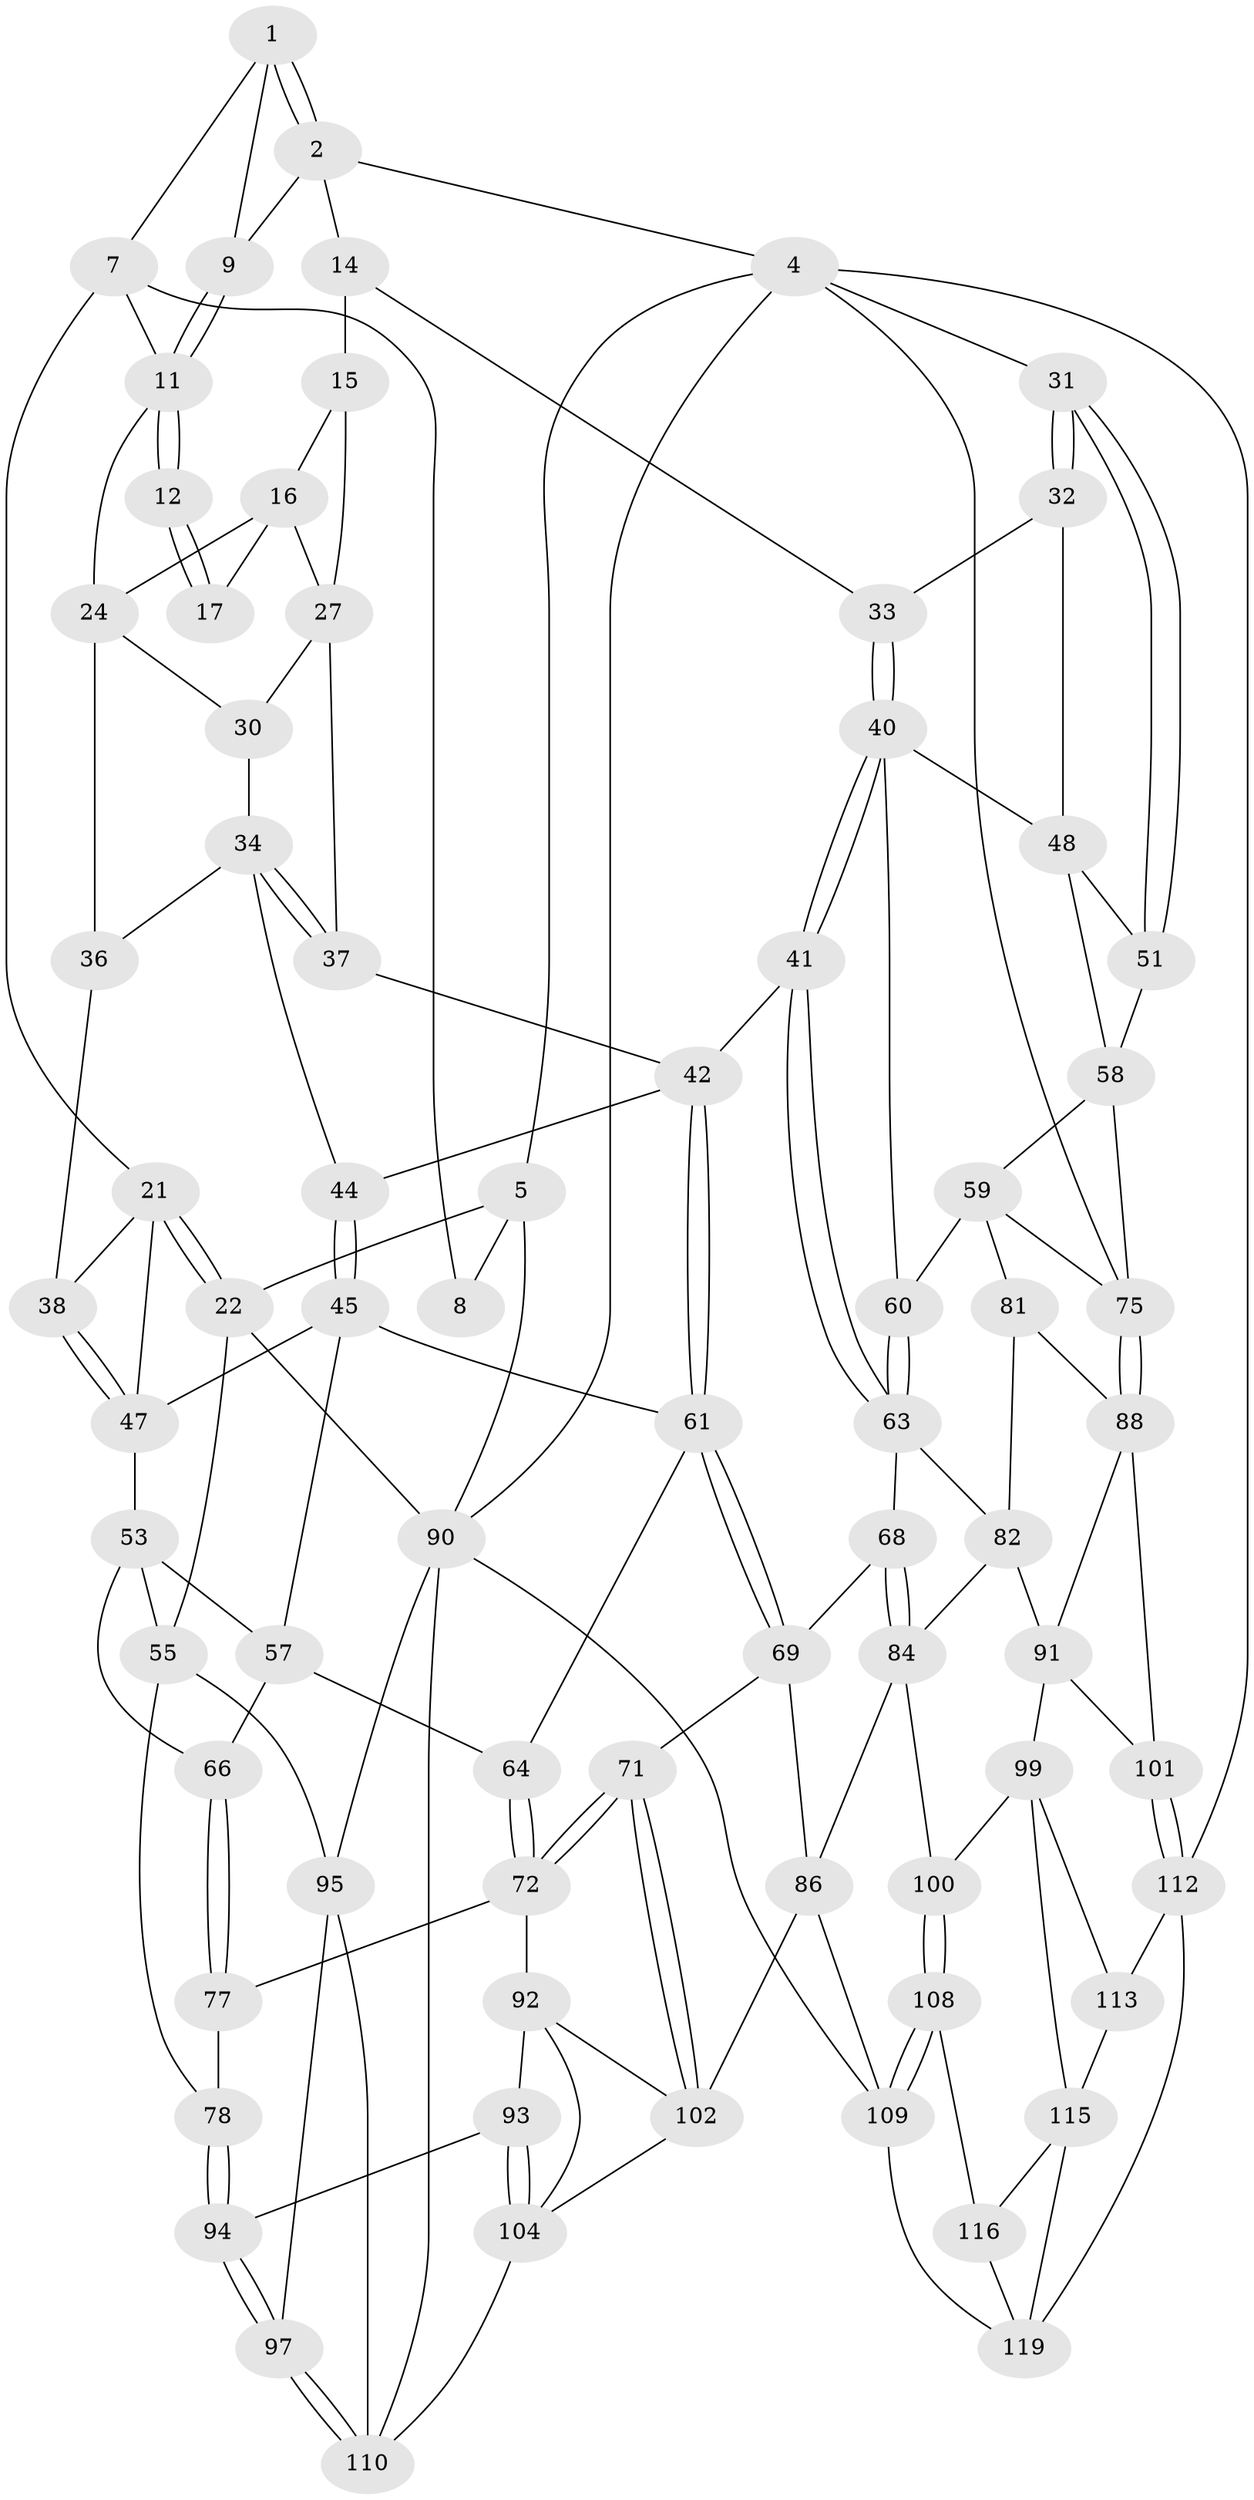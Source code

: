 // original degree distribution, {3: 0.02459016393442623, 6: 0.21311475409836064, 5: 0.5327868852459017, 4: 0.22950819672131148}
// Generated by graph-tools (version 1.1) at 2025/11/02/27/25 16:11:57]
// undirected, 75 vertices, 163 edges
graph export_dot {
graph [start="1"]
  node [color=gray90,style=filled];
  1 [pos="+0.4279957794279667+0",super="+6"];
  2 [pos="+0.9848773068234669+0",super="+3"];
  4 [pos="+1+0",super="+74"];
  5 [pos="+0.08660086167278497+0",super="+18"];
  7 [pos="+0.250022017740903+0.1177740882144521",super="+20"];
  8 [pos="+0.1913612348580449+0.05078378178284867"];
  9 [pos="+0.4684331420070016+0.046996820702801666",super="+10"];
  11 [pos="+0.4580891777367852+0.15025773874512724",super="+19"];
  12 [pos="+0.4789390272787415+0.1517275950208027",super="+13"];
  14 [pos="+0.8139023183344298+0.1629429157550281",super="+28"];
  15 [pos="+0.7006733302067257+0.19857200946139406",super="+26"];
  16 [pos="+0.6457496021775649+0.19176731107766706",super="+23"];
  17 [pos="+0.6331173403735647+0.17522243198111362"];
  21 [pos="+0.035584334868367457+0.3651194448875404",super="+39"];
  22 [pos="+0+0.4003969973888373",super="+56"];
  24 [pos="+0.5637004501045442+0.2826666645624932",super="+25"];
  27 [pos="+0.6622166273586573+0.35314751497311664",super="+29"];
  30 [pos="+0.5761120398688258+0.2953711245651084"];
  31 [pos="+1+0.24902054731779988"];
  32 [pos="+0.9094579858751272+0.37469900874598333"];
  33 [pos="+0.8288274192758158+0.36079805337168025"];
  34 [pos="+0.5407969289383371+0.35357949730245586",super="+35"];
  36 [pos="+0.41536387472603503+0.31286011309481215"];
  37 [pos="+0.6448793254463031+0.39124347058794456"];
  38 [pos="+0.31019299011544954+0.3795192373312696"];
  40 [pos="+0.7526169680691077+0.49335367492529403",super="+49"];
  41 [pos="+0.6930859858812675+0.5173747196308217"];
  42 [pos="+0.6794817746894845+0.5188770407067036",super="+43"];
  44 [pos="+0.45394800409185276+0.4518844967011464"];
  45 [pos="+0.4529813249605158+0.45637236374951845",super="+46"];
  47 [pos="+0.342648899676633+0.47331269460160086",super="+50"];
  48 [pos="+0.8789490860805155+0.487957380225907",super="+52"];
  51 [pos="+1+0.2803947367930444"];
  53 [pos="+0.29687571881993113+0.5362107520778034",super="+54"];
  55 [pos="+0.0886609651154027+0.6034257176534888",super="+79"];
  57 [pos="+0.42165029411568633+0.5276019274498053",super="+65"];
  58 [pos="+0.9079673602407915+0.5826285189708704",super="+73"];
  59 [pos="+0.9008521592579537+0.5994101533907773",super="+80"];
  60 [pos="+0.8558698014931657+0.6075076755131598"];
  61 [pos="+0.6615387923665902+0.5446992211784257",super="+62"];
  63 [pos="+0.8335921300337811+0.619507753254354",super="+67"];
  64 [pos="+0.4788827990522752+0.686761999027918"];
  66 [pos="+0.34843035091615276+0.61309368112326"];
  68 [pos="+0.7931666958524799+0.6580994164498546"];
  69 [pos="+0.667533884409323+0.5950808690779629",super="+70"];
  71 [pos="+0.5018168014762379+0.7290773638114673"];
  72 [pos="+0.4850199705439855+0.7100821489259258",super="+83"];
  75 [pos="+1+0.7675471804028873",super="+76"];
  77 [pos="+0.2843081259730096+0.6845517132533065"];
  78 [pos="+0.21995462955552256+0.6834718680331638"];
  81 [pos="+0.9235478357898329+0.6577789110494593"];
  82 [pos="+0.8730132003824982+0.7296746413525275",super="+87"];
  84 [pos="+0.7700214444219563+0.732205404085546",super="+85"];
  86 [pos="+0.6966256398374585+0.7631012488246052",super="+105"];
  88 [pos="+1+0.7873527104290259",super="+89"];
  90 [pos="+0+0.7407113715384218",super="+122"];
  91 [pos="+0.8927850641239995+0.7693822473703338",super="+98"];
  92 [pos="+0.3348616590466884+0.7691713515935691",super="+103"];
  93 [pos="+0.33453459960195864+0.7697400571713509"];
  94 [pos="+0.27553382719212643+0.8200998232528629"];
  95 [pos="+0.19147152188134905+0.818188181784992",super="+96"];
  97 [pos="+0.26448125465387023+0.8399057925914131"];
  99 [pos="+0.7964380395820057+0.8437372580535655",super="+114"];
  100 [pos="+0.7782576256174841+0.8295590559894166"];
  101 [pos="+0.9375060079233243+0.8591758731046822"];
  102 [pos="+0.500740691202426+0.7441231466888256",super="+106"];
  104 [pos="+0.37439679931964054+0.905571057745978",super="+107"];
  108 [pos="+0.6682506820057429+0.9308718271138449"];
  109 [pos="+0.6184832892915936+0.9293586644443594",super="+121"];
  110 [pos="+0.3350565410453863+1",super="+111"];
  112 [pos="+0.9080734704005806+0.9037212550790295",super="+117"];
  113 [pos="+0.8722265128082841+0.9068858844749328"];
  115 [pos="+0.7554959540014025+0.9416532513371625",super="+118"];
  116 [pos="+0.7273025307799733+0.952472061164618"];
  119 [pos="+0.8354759438968768+1",super="+120"];
  1 -- 2;
  1 -- 2;
  1 -- 9;
  1 -- 7;
  2 -- 4;
  2 -- 14;
  2 -- 9;
  4 -- 5;
  4 -- 31;
  4 -- 112;
  4 -- 90;
  4 -- 75;
  5 -- 8 [weight=2];
  5 -- 90;
  5 -- 22;
  7 -- 8;
  7 -- 11;
  7 -- 21;
  9 -- 11;
  9 -- 11;
  11 -- 12;
  11 -- 12;
  11 -- 24;
  12 -- 17 [weight=2];
  12 -- 17;
  14 -- 15 [weight=2];
  14 -- 33;
  15 -- 16;
  15 -- 27;
  16 -- 17;
  16 -- 24;
  16 -- 27;
  21 -- 22;
  21 -- 22;
  21 -- 38;
  21 -- 47;
  22 -- 90;
  22 -- 55;
  24 -- 30;
  24 -- 36;
  27 -- 37;
  27 -- 30;
  30 -- 34;
  31 -- 32;
  31 -- 32;
  31 -- 51;
  31 -- 51;
  32 -- 33;
  32 -- 48;
  33 -- 40;
  33 -- 40;
  34 -- 37;
  34 -- 37;
  34 -- 36;
  34 -- 44;
  36 -- 38;
  37 -- 42;
  38 -- 47;
  38 -- 47;
  40 -- 41;
  40 -- 41;
  40 -- 48;
  40 -- 60;
  41 -- 42;
  41 -- 63;
  41 -- 63;
  42 -- 61;
  42 -- 61;
  42 -- 44;
  44 -- 45;
  44 -- 45;
  45 -- 57;
  45 -- 47;
  45 -- 61;
  47 -- 53;
  48 -- 58;
  48 -- 51;
  51 -- 58;
  53 -- 57;
  53 -- 66;
  53 -- 55;
  55 -- 95;
  55 -- 78;
  57 -- 64;
  57 -- 66;
  58 -- 59;
  58 -- 75;
  59 -- 60;
  59 -- 81;
  59 -- 75;
  60 -- 63;
  60 -- 63;
  61 -- 69;
  61 -- 69;
  61 -- 64;
  63 -- 82;
  63 -- 68;
  64 -- 72;
  64 -- 72;
  66 -- 77;
  66 -- 77;
  68 -- 69;
  68 -- 84;
  68 -- 84;
  69 -- 86;
  69 -- 71;
  71 -- 72;
  71 -- 72;
  71 -- 102;
  71 -- 102;
  72 -- 92;
  72 -- 77;
  75 -- 88;
  75 -- 88;
  77 -- 78;
  78 -- 94;
  78 -- 94;
  81 -- 82;
  81 -- 88;
  82 -- 91;
  82 -- 84;
  84 -- 100;
  84 -- 86;
  86 -- 102;
  86 -- 109;
  88 -- 101;
  88 -- 91;
  90 -- 95;
  90 -- 110;
  90 -- 109;
  91 -- 99;
  91 -- 101;
  92 -- 93;
  92 -- 104;
  92 -- 102;
  93 -- 94;
  93 -- 104;
  93 -- 104;
  94 -- 97;
  94 -- 97;
  95 -- 97;
  95 -- 110;
  97 -- 110;
  97 -- 110;
  99 -- 100;
  99 -- 115;
  99 -- 113;
  100 -- 108;
  100 -- 108;
  101 -- 112;
  101 -- 112;
  102 -- 104;
  104 -- 110;
  108 -- 109;
  108 -- 109;
  108 -- 116;
  109 -- 119;
  112 -- 113;
  112 -- 119;
  113 -- 115;
  115 -- 116;
  115 -- 119;
  116 -- 119;
}
